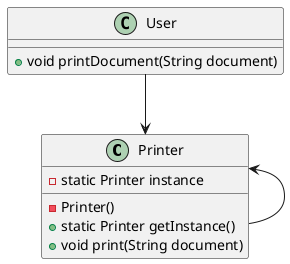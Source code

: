 @startuml
class Printer {
    - static Printer instance
    - Printer()
    + static Printer getInstance()
    + void print(String document)
}

class User {
    + void printDocument(String document)
}

User -down-> Printer
Printer -up-> Printer
@enduml

